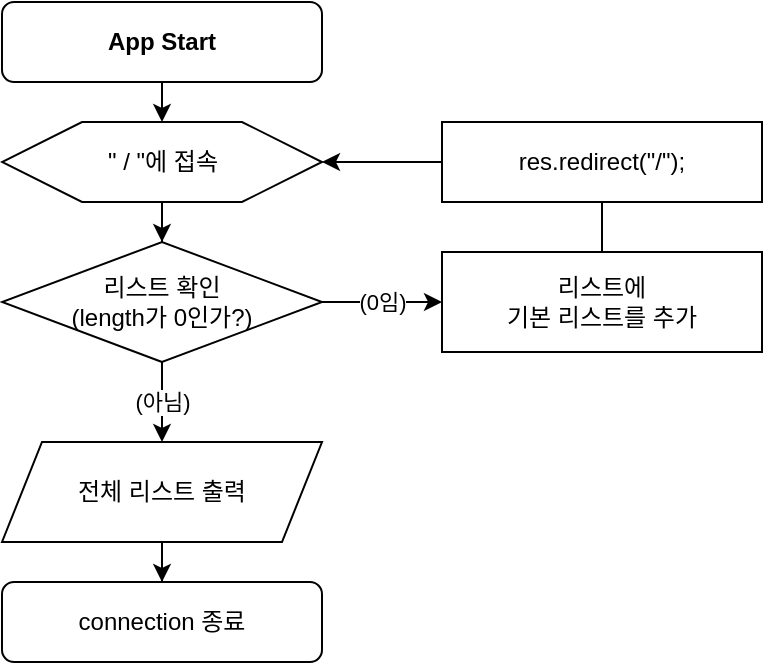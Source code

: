 <mxfile version="16.5.3" type="github"><diagram id="M21hkuQFJAb4cnU3x9p2" name="Page-1"><mxGraphModel dx="1038" dy="547" grid="1" gridSize="10" guides="1" tooltips="1" connect="1" arrows="1" fold="1" page="1" pageScale="1" pageWidth="827" pageHeight="1169" math="0" shadow="0"><root><mxCell id="0"/><mxCell id="1" parent="0"/><mxCell id="JhYC5HcnxWmCVDtv0Pqe-8" style="edgeStyle=orthogonalEdgeStyle;rounded=0;orthogonalLoop=1;jettySize=auto;html=1;exitX=0.5;exitY=1;exitDx=0;exitDy=0;entryX=0.5;entryY=0;entryDx=0;entryDy=0;" edge="1" parent="1" source="JhYC5HcnxWmCVDtv0Pqe-2" target="JhYC5HcnxWmCVDtv0Pqe-3"><mxGeometry relative="1" as="geometry"/></mxCell><mxCell id="JhYC5HcnxWmCVDtv0Pqe-2" value="&lt;b&gt;App Start&lt;/b&gt;" style="rounded=1;whiteSpace=wrap;html=1;" vertex="1" parent="1"><mxGeometry x="40" y="40" width="160" height="40" as="geometry"/></mxCell><mxCell id="JhYC5HcnxWmCVDtv0Pqe-9" style="edgeStyle=orthogonalEdgeStyle;rounded=0;orthogonalLoop=1;jettySize=auto;html=1;entryX=0.5;entryY=1;entryDx=0;entryDy=0;" edge="1" parent="1" source="JhYC5HcnxWmCVDtv0Pqe-3" target="JhYC5HcnxWmCVDtv0Pqe-4"><mxGeometry relative="1" as="geometry"/></mxCell><mxCell id="JhYC5HcnxWmCVDtv0Pqe-3" value="&quot; / &quot;에 접속" style="shape=hexagon;perimeter=hexagonPerimeter2;html=1;" vertex="1" parent="1"><mxGeometry x="40" y="100" width="160" height="40" as="geometry"/></mxCell><mxCell id="JhYC5HcnxWmCVDtv0Pqe-10" value="(아님)" style="edgeStyle=orthogonalEdgeStyle;rounded=0;orthogonalLoop=1;jettySize=auto;html=1;entryX=0.5;entryY=0;entryDx=0;entryDy=0;" edge="1" parent="1" source="JhYC5HcnxWmCVDtv0Pqe-4" target="JhYC5HcnxWmCVDtv0Pqe-20"><mxGeometry relative="1" as="geometry"><mxPoint x="120" y="300" as="targetPoint"/></mxGeometry></mxCell><mxCell id="JhYC5HcnxWmCVDtv0Pqe-11" value="(0임)" style="edgeStyle=orthogonalEdgeStyle;rounded=0;orthogonalLoop=1;jettySize=auto;html=1;entryX=0;entryY=0.5;entryDx=0;entryDy=0;" edge="1" parent="1" source="JhYC5HcnxWmCVDtv0Pqe-4" target="JhYC5HcnxWmCVDtv0Pqe-5"><mxGeometry relative="1" as="geometry"/></mxCell><mxCell id="JhYC5HcnxWmCVDtv0Pqe-4" value="리스트 확인&lt;br&gt;(length가 0인가?)" style="rhombus;whiteSpace=wrap;html=1;fixedSize=1;direction=west;" vertex="1" parent="1"><mxGeometry x="40" y="160" width="160" height="60" as="geometry"/></mxCell><mxCell id="JhYC5HcnxWmCVDtv0Pqe-12" style="edgeStyle=orthogonalEdgeStyle;rounded=0;orthogonalLoop=1;jettySize=auto;html=1;entryX=1;entryY=0.5;entryDx=0;entryDy=0;" edge="1" parent="1" source="JhYC5HcnxWmCVDtv0Pqe-5" target="JhYC5HcnxWmCVDtv0Pqe-3"><mxGeometry relative="1" as="geometry"><mxPoint x="220" y="110" as="targetPoint"/><Array as="points"><mxPoint x="340" y="120"/></Array></mxGeometry></mxCell><mxCell id="JhYC5HcnxWmCVDtv0Pqe-5" value="리스트에&lt;br&gt;기본 리스트를 추가" style="rounded=0;whiteSpace=wrap;html=1;" vertex="1" parent="1"><mxGeometry x="260" y="165" width="160" height="50" as="geometry"/></mxCell><mxCell id="JhYC5HcnxWmCVDtv0Pqe-7" value="connection 종료" style="rounded=1;whiteSpace=wrap;html=1;" vertex="1" parent="1"><mxGeometry x="40" y="330" width="160" height="40" as="geometry"/></mxCell><mxCell id="JhYC5HcnxWmCVDtv0Pqe-14" value="res.redirect(&quot;/&quot;);" style="rounded=0;whiteSpace=wrap;html=1;" vertex="1" parent="1"><mxGeometry x="260" y="100" width="160" height="40" as="geometry"/></mxCell><mxCell id="JhYC5HcnxWmCVDtv0Pqe-22" value="" style="edgeStyle=orthogonalEdgeStyle;rounded=0;orthogonalLoop=1;jettySize=auto;html=1;" edge="1" parent="1" source="JhYC5HcnxWmCVDtv0Pqe-20" target="JhYC5HcnxWmCVDtv0Pqe-7"><mxGeometry relative="1" as="geometry"/></mxCell><mxCell id="JhYC5HcnxWmCVDtv0Pqe-20" value="전체 리스트 출력" style="shape=parallelogram;perimeter=parallelogramPerimeter;whiteSpace=wrap;html=1;fixedSize=1;rounded=0;" vertex="1" parent="1"><mxGeometry x="40" y="260" width="160" height="50" as="geometry"/></mxCell></root></mxGraphModel></diagram></mxfile>